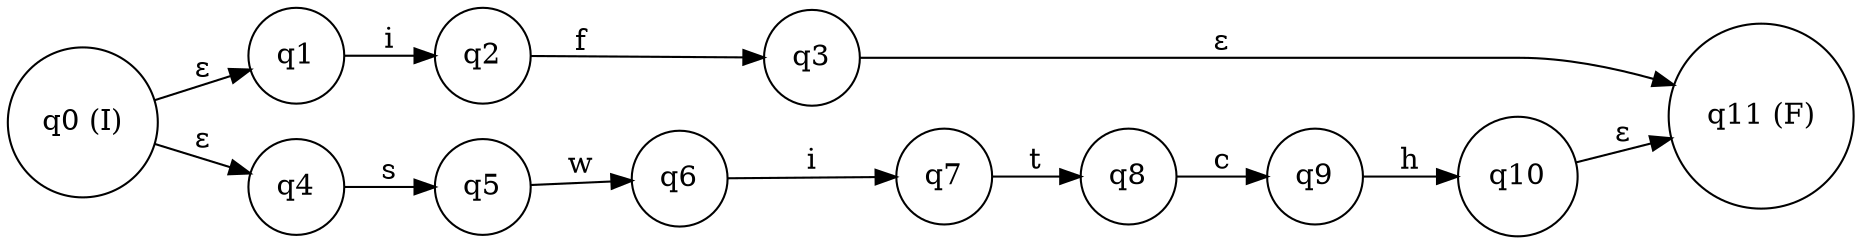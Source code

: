 digraph finite_state_machine {
rankdir=LR;
node [shape = circle];
q0 [label="q0 (I)"];
q1 [label="q1"];
q2 [label="q2"];
q3 [label="q3"];
q4 [label="q4"];
q5 [label="q5"];
q6 [label="q6"];
q7 [label="q7"];
q8 [label="q8"];
q9 [label="q9"];
q10 [label="q10"];
q11 [label="q11 (F)"];
q0 -> q1 [label="ε"];
q1 -> q2 [label="i"];
q2 -> q3 [label="f"];
q0 -> q4 [label="ε"];
q4 -> q5 [label="s"];
q5 -> q6 [label="w"];
q6 -> q7 [label="i"];
q7 -> q8 [label="t"];
q8 -> q9 [label="c"];
q9 -> q10 [label="h"];
q3 -> q11 [label="ε"];
q10 -> q11 [label="ε"];
}